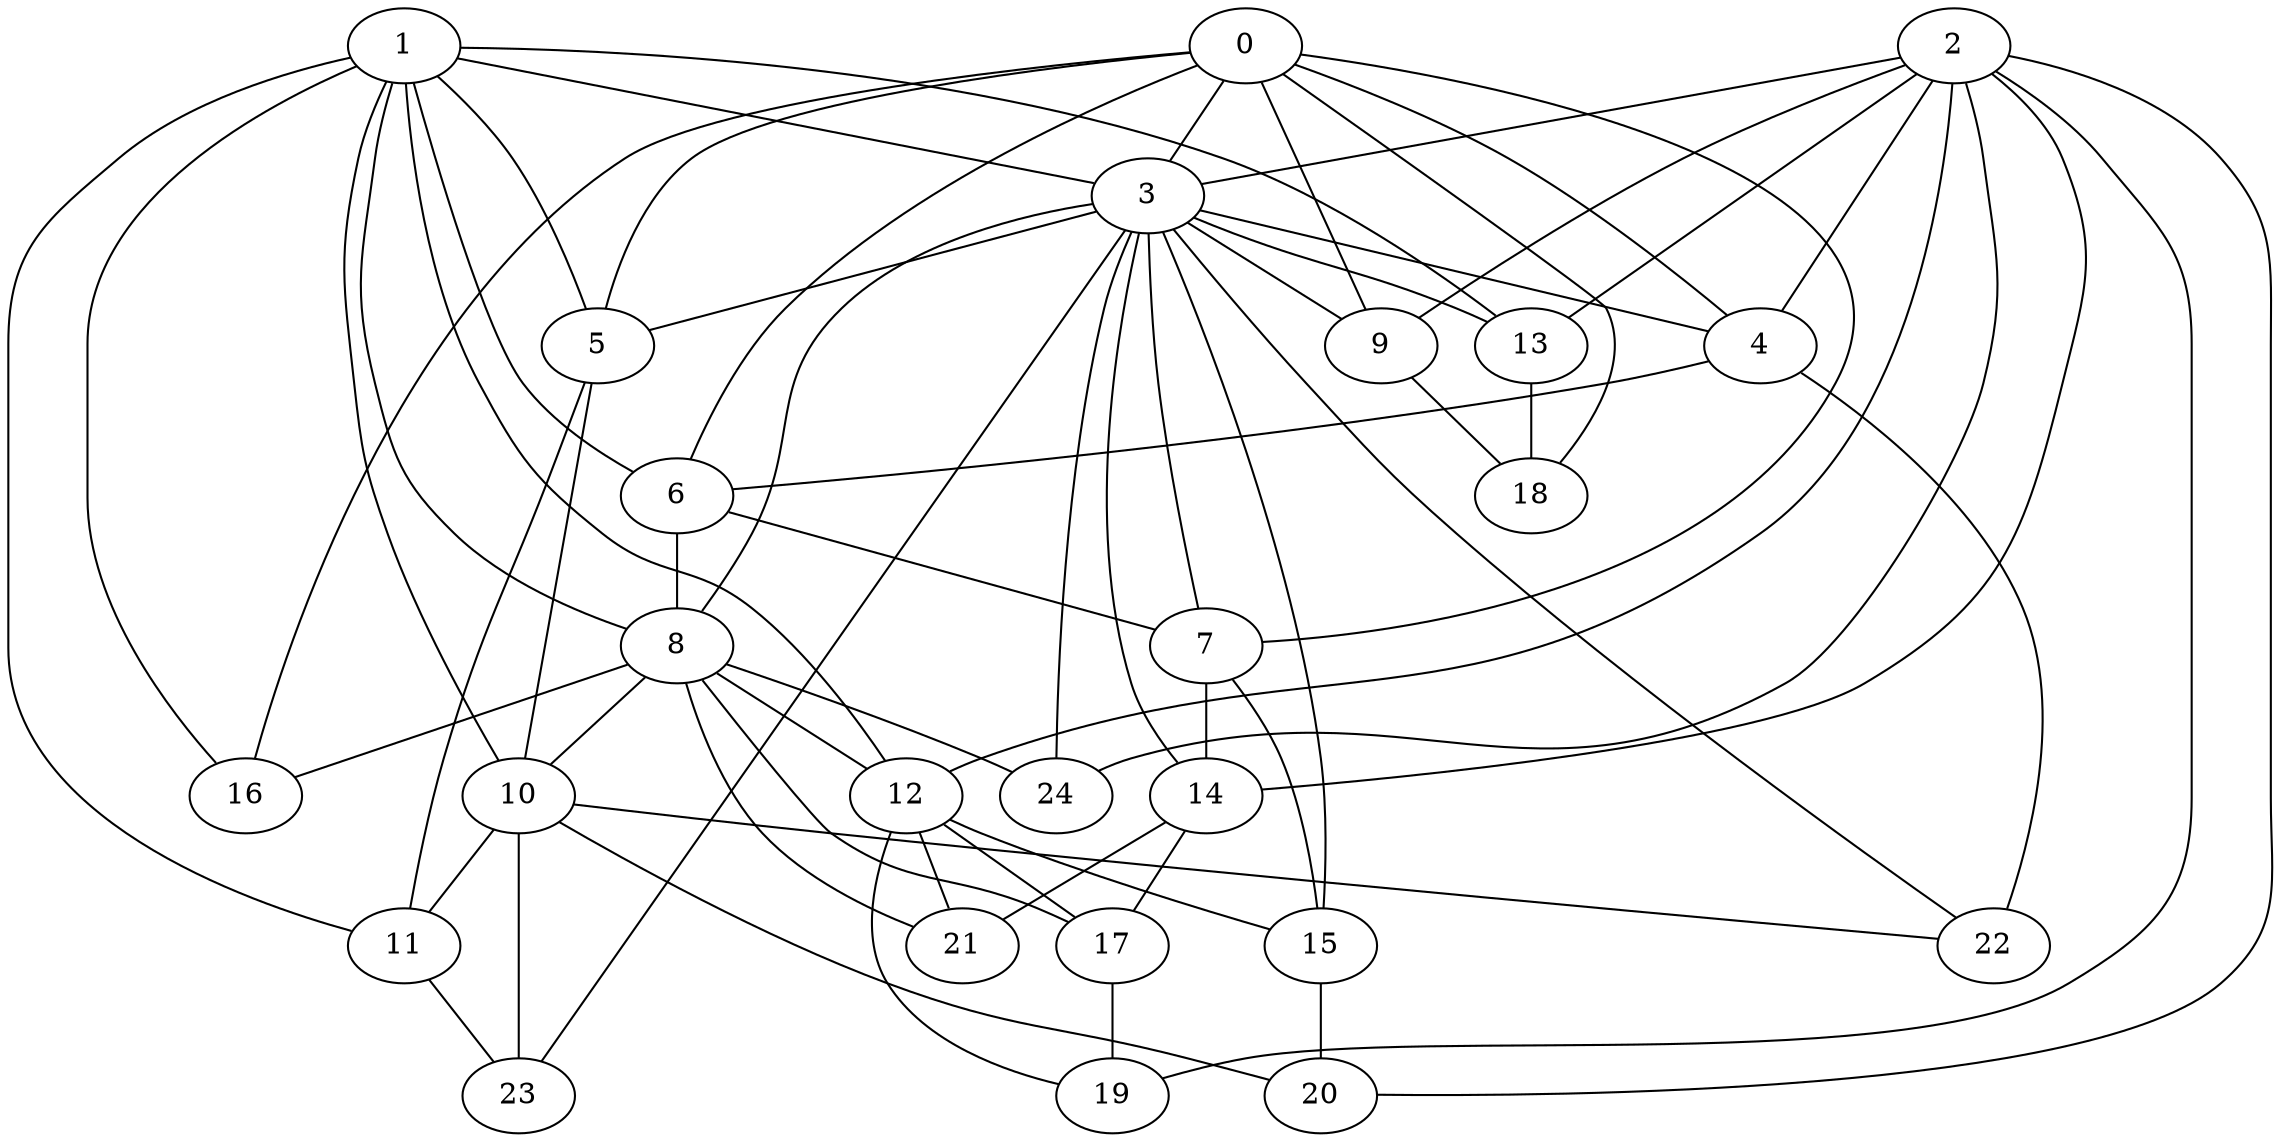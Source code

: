 strict graph "barabasi_albert_graph(25,3)" {
0;
1;
2;
3;
4;
5;
6;
7;
8;
9;
10;
11;
12;
13;
14;
15;
16;
17;
18;
19;
20;
21;
22;
23;
24;
0 -- 3  [is_available=True, prob="1.0"];
0 -- 4  [is_available=True, prob="0.507948680813"];
0 -- 5  [is_available=True, prob="0.424300006649"];
0 -- 6  [is_available=True, prob="0.911252592051"];
0 -- 7  [is_available=True, prob="1.0"];
0 -- 9  [is_available=True, prob="0.140587455342"];
0 -- 16  [is_available=True, prob="1.0"];
0 -- 18  [is_available=True, prob="1.0"];
1 -- 3  [is_available=True, prob="0.443237068779"];
1 -- 5  [is_available=True, prob="1.0"];
1 -- 6  [is_available=True, prob="0.00231716661108"];
1 -- 8  [is_available=True, prob="0.82914808558"];
1 -- 10  [is_available=True, prob="0.386185504589"];
1 -- 11  [is_available=True, prob="0.387804079043"];
1 -- 12  [is_available=True, prob="1.0"];
1 -- 13  [is_available=True, prob="0.304807769674"];
1 -- 16  [is_available=True, prob="0.590143826641"];
2 -- 3  [is_available=True, prob="0.75546667269"];
2 -- 4  [is_available=True, prob="0.656832800461"];
2 -- 9  [is_available=True, prob="0.774089300562"];
2 -- 12  [is_available=True, prob="0.414131918428"];
2 -- 13  [is_available=True, prob="0.127904325647"];
2 -- 14  [is_available=True, prob="0.401517408167"];
2 -- 19  [is_available=True, prob="0.467352772219"];
2 -- 20  [is_available=True, prob="1.0"];
2 -- 24  [is_available=True, prob="0.394140837916"];
3 -- 4  [is_available=True, prob="0.533420843681"];
3 -- 5  [is_available=True, prob="0.646513291976"];
3 -- 7  [is_available=True, prob="1.0"];
3 -- 8  [is_available=True, prob="0.570889013818"];
3 -- 9  [is_available=True, prob="0.140931876404"];
3 -- 13  [is_available=True, prob="0.163524259523"];
3 -- 14  [is_available=True, prob="0.125283379183"];
3 -- 15  [is_available=True, prob="1.0"];
3 -- 22  [is_available=True, prob="1.0"];
3 -- 23  [is_available=True, prob="0.438996476812"];
3 -- 24  [is_available=True, prob="0.411767248679"];
4 -- 22  [is_available=True, prob="1.0"];
4 -- 6  [is_available=True, prob="0.252901636019"];
5 -- 10  [is_available=True, prob="0.862685091552"];
5 -- 11  [is_available=True, prob="1.0"];
6 -- 8  [is_available=True, prob="0.338911378295"];
6 -- 7  [is_available=True, prob="1.0"];
7 -- 14  [is_available=True, prob="0.198225535956"];
7 -- 15  [is_available=True, prob="0.784862792345"];
8 -- 10  [is_available=True, prob="0.0421592325872"];
8 -- 12  [is_available=True, prob="0.723467446424"];
8 -- 16  [is_available=True, prob="1.0"];
8 -- 17  [is_available=True, prob="0.328152868875"];
8 -- 21  [is_available=True, prob="0.550466946059"];
8 -- 24  [is_available=True, prob="0.577712515616"];
9 -- 18  [is_available=True, prob="0.24235839928"];
10 -- 11  [is_available=True, prob="1.0"];
10 -- 20  [is_available=True, prob="0.744385615858"];
10 -- 22  [is_available=True, prob="0.779033866175"];
10 -- 23  [is_available=True, prob="0.657493583477"];
11 -- 23  [is_available=True, prob="0.135461288849"];
12 -- 15  [is_available=True, prob="0.676037105161"];
12 -- 17  [is_available=True, prob="1.0"];
12 -- 19  [is_available=True, prob="0.828067566251"];
12 -- 21  [is_available=True, prob="0.0435557703793"];
13 -- 18  [is_available=True, prob="0.00359247242217"];
14 -- 17  [is_available=True, prob="0.0866099059153"];
14 -- 21  [is_available=True, prob="0.0803796585854"];
15 -- 20  [is_available=True, prob="0.699843239538"];
17 -- 19  [is_available=True, prob="1.0"];
}
